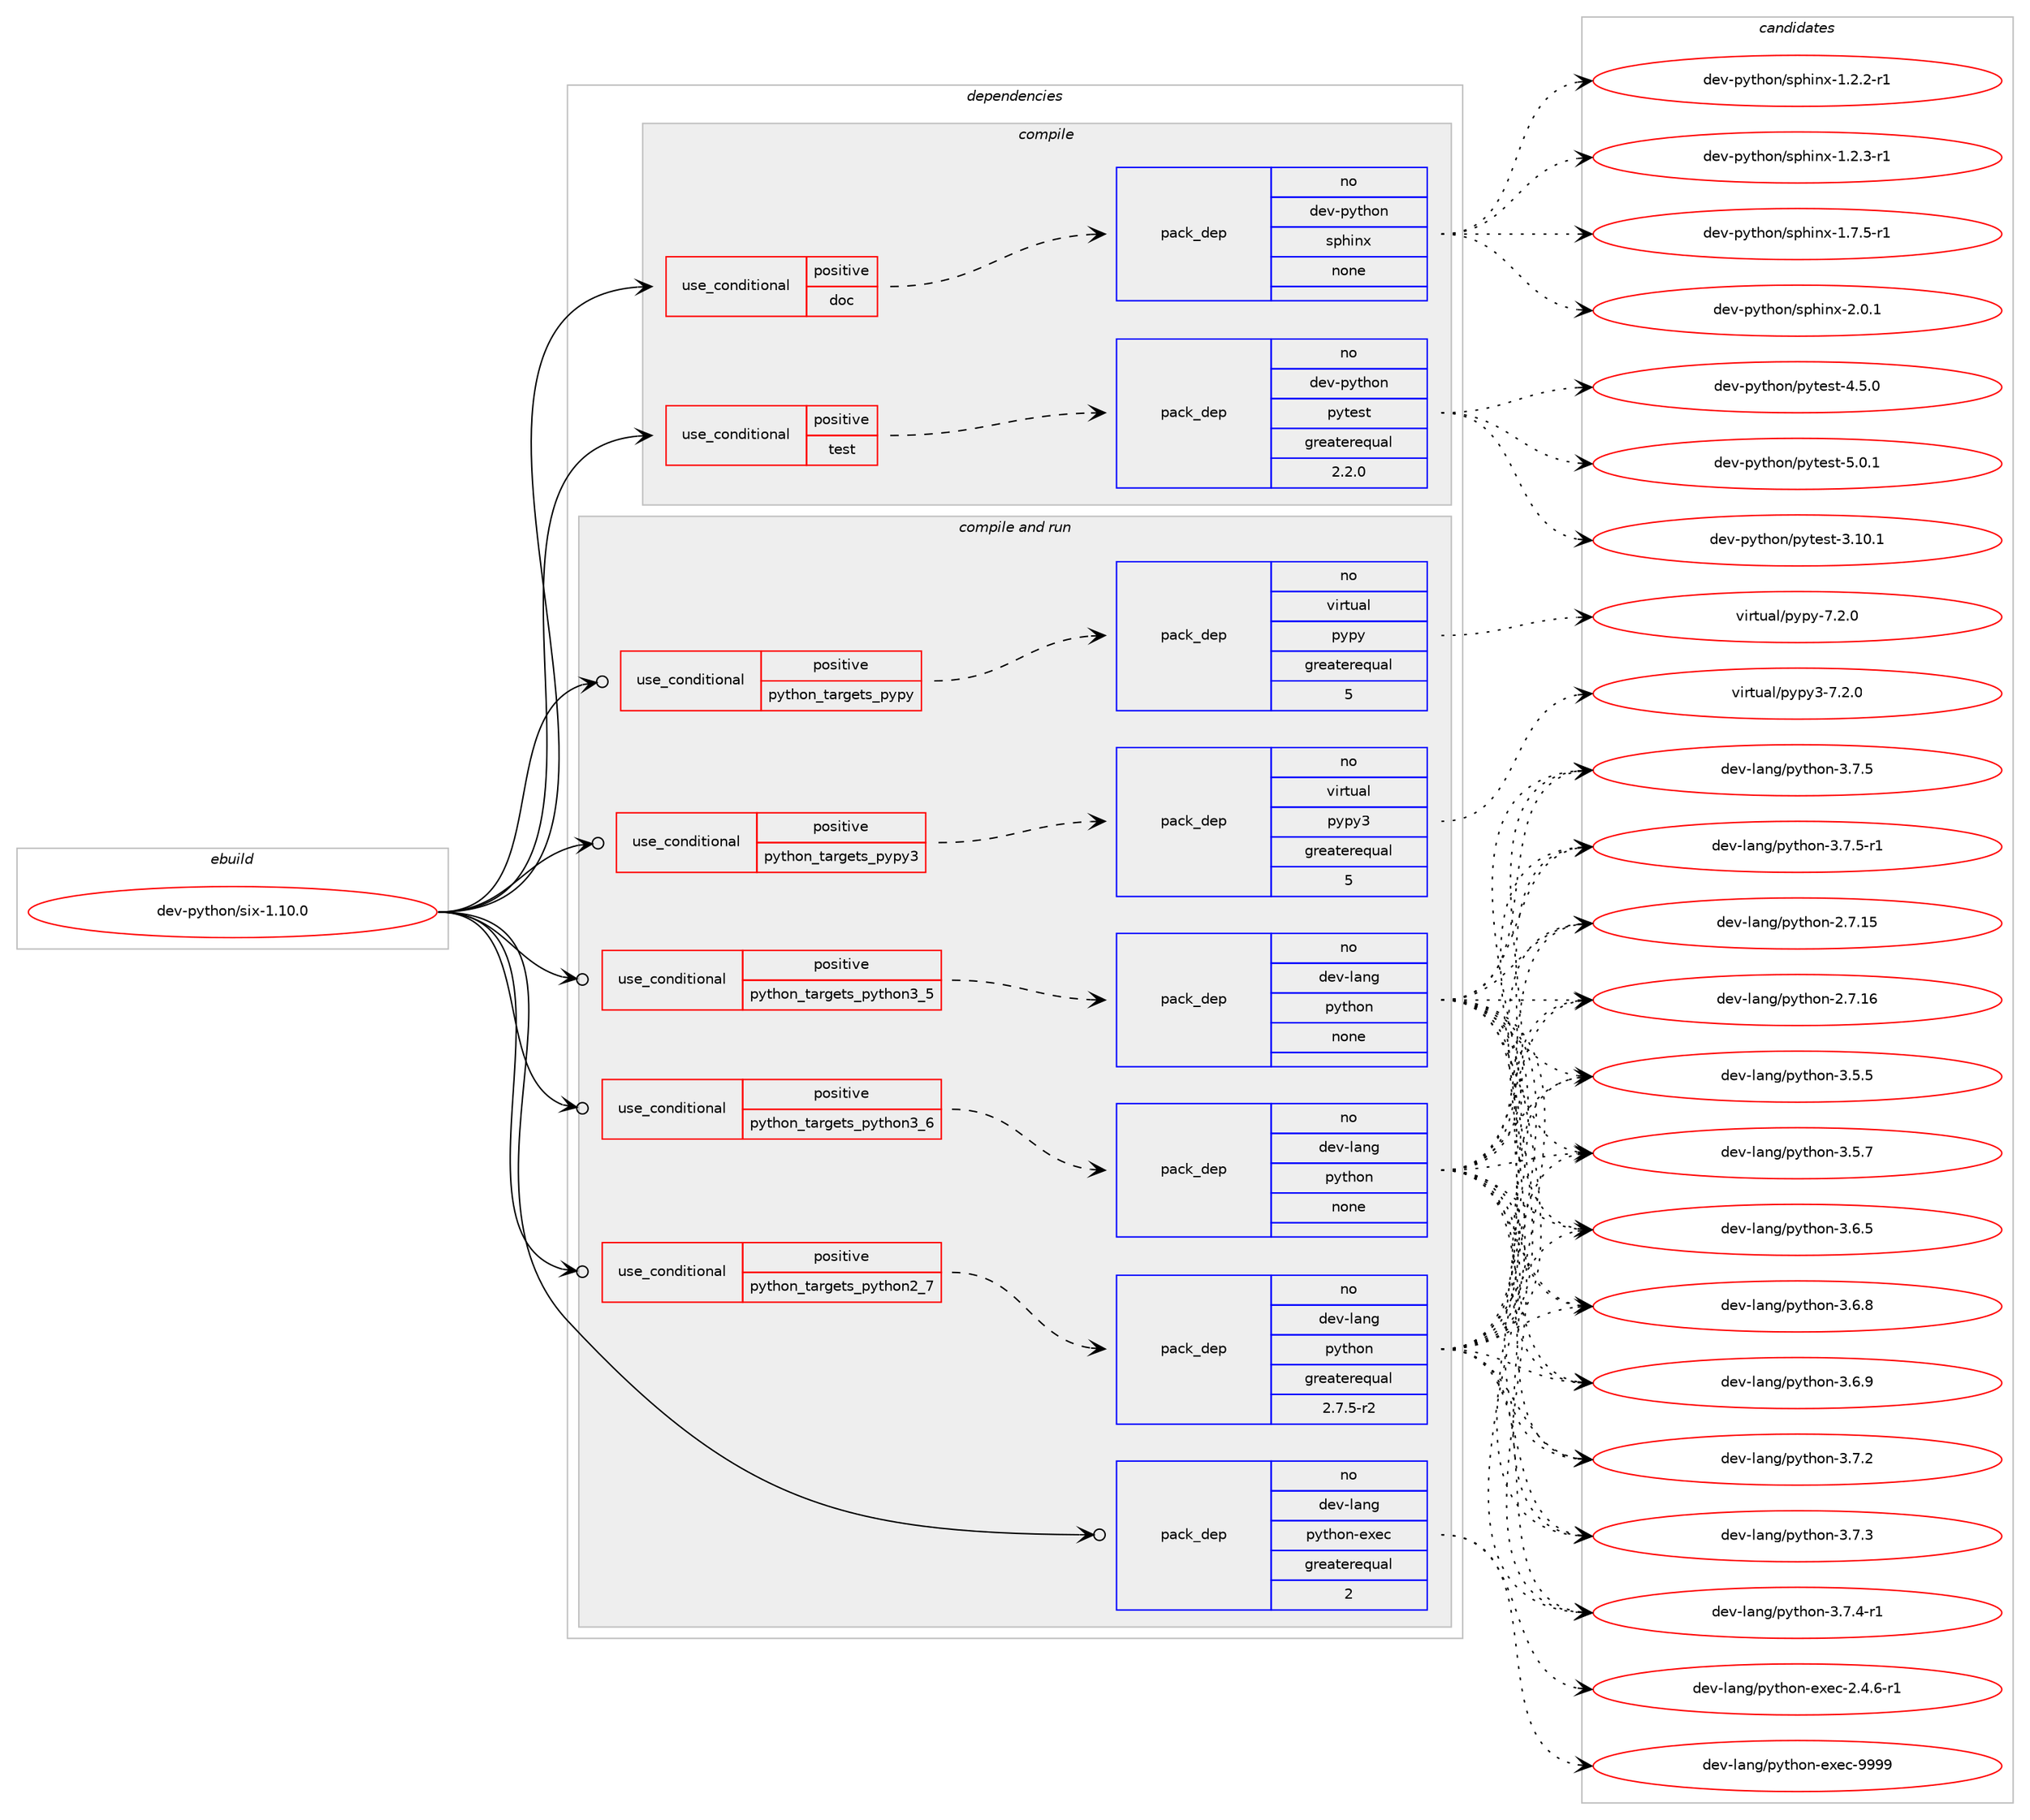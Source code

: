 digraph prolog {

# *************
# Graph options
# *************

newrank=true;
concentrate=true;
compound=true;
graph [rankdir=LR,fontname=Helvetica,fontsize=10,ranksep=1.5];#, ranksep=2.5, nodesep=0.2];
edge  [arrowhead=vee];
node  [fontname=Helvetica,fontsize=10];

# **********
# The ebuild
# **********

subgraph cluster_leftcol {
color=gray;
rank=same;
label=<<i>ebuild</i>>;
id [label="dev-python/six-1.10.0", color=red, width=4, href="../dev-python/six-1.10.0.svg"];
}

# ****************
# The dependencies
# ****************

subgraph cluster_midcol {
color=gray;
label=<<i>dependencies</i>>;
subgraph cluster_compile {
fillcolor="#eeeeee";
style=filled;
label=<<i>compile</i>>;
subgraph cond149410 {
dependency637381 [label=<<TABLE BORDER="0" CELLBORDER="1" CELLSPACING="0" CELLPADDING="4"><TR><TD ROWSPAN="3" CELLPADDING="10">use_conditional</TD></TR><TR><TD>positive</TD></TR><TR><TD>doc</TD></TR></TABLE>>, shape=none, color=red];
subgraph pack476090 {
dependency637382 [label=<<TABLE BORDER="0" CELLBORDER="1" CELLSPACING="0" CELLPADDING="4" WIDTH="220"><TR><TD ROWSPAN="6" CELLPADDING="30">pack_dep</TD></TR><TR><TD WIDTH="110">no</TD></TR><TR><TD>dev-python</TD></TR><TR><TD>sphinx</TD></TR><TR><TD>none</TD></TR><TR><TD></TD></TR></TABLE>>, shape=none, color=blue];
}
dependency637381:e -> dependency637382:w [weight=20,style="dashed",arrowhead="vee"];
}
id:e -> dependency637381:w [weight=20,style="solid",arrowhead="vee"];
subgraph cond149411 {
dependency637383 [label=<<TABLE BORDER="0" CELLBORDER="1" CELLSPACING="0" CELLPADDING="4"><TR><TD ROWSPAN="3" CELLPADDING="10">use_conditional</TD></TR><TR><TD>positive</TD></TR><TR><TD>test</TD></TR></TABLE>>, shape=none, color=red];
subgraph pack476091 {
dependency637384 [label=<<TABLE BORDER="0" CELLBORDER="1" CELLSPACING="0" CELLPADDING="4" WIDTH="220"><TR><TD ROWSPAN="6" CELLPADDING="30">pack_dep</TD></TR><TR><TD WIDTH="110">no</TD></TR><TR><TD>dev-python</TD></TR><TR><TD>pytest</TD></TR><TR><TD>greaterequal</TD></TR><TR><TD>2.2.0</TD></TR></TABLE>>, shape=none, color=blue];
}
dependency637383:e -> dependency637384:w [weight=20,style="dashed",arrowhead="vee"];
}
id:e -> dependency637383:w [weight=20,style="solid",arrowhead="vee"];
}
subgraph cluster_compileandrun {
fillcolor="#eeeeee";
style=filled;
label=<<i>compile and run</i>>;
subgraph cond149412 {
dependency637385 [label=<<TABLE BORDER="0" CELLBORDER="1" CELLSPACING="0" CELLPADDING="4"><TR><TD ROWSPAN="3" CELLPADDING="10">use_conditional</TD></TR><TR><TD>positive</TD></TR><TR><TD>python_targets_pypy</TD></TR></TABLE>>, shape=none, color=red];
subgraph pack476092 {
dependency637386 [label=<<TABLE BORDER="0" CELLBORDER="1" CELLSPACING="0" CELLPADDING="4" WIDTH="220"><TR><TD ROWSPAN="6" CELLPADDING="30">pack_dep</TD></TR><TR><TD WIDTH="110">no</TD></TR><TR><TD>virtual</TD></TR><TR><TD>pypy</TD></TR><TR><TD>greaterequal</TD></TR><TR><TD>5</TD></TR></TABLE>>, shape=none, color=blue];
}
dependency637385:e -> dependency637386:w [weight=20,style="dashed",arrowhead="vee"];
}
id:e -> dependency637385:w [weight=20,style="solid",arrowhead="odotvee"];
subgraph cond149413 {
dependency637387 [label=<<TABLE BORDER="0" CELLBORDER="1" CELLSPACING="0" CELLPADDING="4"><TR><TD ROWSPAN="3" CELLPADDING="10">use_conditional</TD></TR><TR><TD>positive</TD></TR><TR><TD>python_targets_pypy3</TD></TR></TABLE>>, shape=none, color=red];
subgraph pack476093 {
dependency637388 [label=<<TABLE BORDER="0" CELLBORDER="1" CELLSPACING="0" CELLPADDING="4" WIDTH="220"><TR><TD ROWSPAN="6" CELLPADDING="30">pack_dep</TD></TR><TR><TD WIDTH="110">no</TD></TR><TR><TD>virtual</TD></TR><TR><TD>pypy3</TD></TR><TR><TD>greaterequal</TD></TR><TR><TD>5</TD></TR></TABLE>>, shape=none, color=blue];
}
dependency637387:e -> dependency637388:w [weight=20,style="dashed",arrowhead="vee"];
}
id:e -> dependency637387:w [weight=20,style="solid",arrowhead="odotvee"];
subgraph cond149414 {
dependency637389 [label=<<TABLE BORDER="0" CELLBORDER="1" CELLSPACING="0" CELLPADDING="4"><TR><TD ROWSPAN="3" CELLPADDING="10">use_conditional</TD></TR><TR><TD>positive</TD></TR><TR><TD>python_targets_python2_7</TD></TR></TABLE>>, shape=none, color=red];
subgraph pack476094 {
dependency637390 [label=<<TABLE BORDER="0" CELLBORDER="1" CELLSPACING="0" CELLPADDING="4" WIDTH="220"><TR><TD ROWSPAN="6" CELLPADDING="30">pack_dep</TD></TR><TR><TD WIDTH="110">no</TD></TR><TR><TD>dev-lang</TD></TR><TR><TD>python</TD></TR><TR><TD>greaterequal</TD></TR><TR><TD>2.7.5-r2</TD></TR></TABLE>>, shape=none, color=blue];
}
dependency637389:e -> dependency637390:w [weight=20,style="dashed",arrowhead="vee"];
}
id:e -> dependency637389:w [weight=20,style="solid",arrowhead="odotvee"];
subgraph cond149415 {
dependency637391 [label=<<TABLE BORDER="0" CELLBORDER="1" CELLSPACING="0" CELLPADDING="4"><TR><TD ROWSPAN="3" CELLPADDING="10">use_conditional</TD></TR><TR><TD>positive</TD></TR><TR><TD>python_targets_python3_5</TD></TR></TABLE>>, shape=none, color=red];
subgraph pack476095 {
dependency637392 [label=<<TABLE BORDER="0" CELLBORDER="1" CELLSPACING="0" CELLPADDING="4" WIDTH="220"><TR><TD ROWSPAN="6" CELLPADDING="30">pack_dep</TD></TR><TR><TD WIDTH="110">no</TD></TR><TR><TD>dev-lang</TD></TR><TR><TD>python</TD></TR><TR><TD>none</TD></TR><TR><TD></TD></TR></TABLE>>, shape=none, color=blue];
}
dependency637391:e -> dependency637392:w [weight=20,style="dashed",arrowhead="vee"];
}
id:e -> dependency637391:w [weight=20,style="solid",arrowhead="odotvee"];
subgraph cond149416 {
dependency637393 [label=<<TABLE BORDER="0" CELLBORDER="1" CELLSPACING="0" CELLPADDING="4"><TR><TD ROWSPAN="3" CELLPADDING="10">use_conditional</TD></TR><TR><TD>positive</TD></TR><TR><TD>python_targets_python3_6</TD></TR></TABLE>>, shape=none, color=red];
subgraph pack476096 {
dependency637394 [label=<<TABLE BORDER="0" CELLBORDER="1" CELLSPACING="0" CELLPADDING="4" WIDTH="220"><TR><TD ROWSPAN="6" CELLPADDING="30">pack_dep</TD></TR><TR><TD WIDTH="110">no</TD></TR><TR><TD>dev-lang</TD></TR><TR><TD>python</TD></TR><TR><TD>none</TD></TR><TR><TD></TD></TR></TABLE>>, shape=none, color=blue];
}
dependency637393:e -> dependency637394:w [weight=20,style="dashed",arrowhead="vee"];
}
id:e -> dependency637393:w [weight=20,style="solid",arrowhead="odotvee"];
subgraph pack476097 {
dependency637395 [label=<<TABLE BORDER="0" CELLBORDER="1" CELLSPACING="0" CELLPADDING="4" WIDTH="220"><TR><TD ROWSPAN="6" CELLPADDING="30">pack_dep</TD></TR><TR><TD WIDTH="110">no</TD></TR><TR><TD>dev-lang</TD></TR><TR><TD>python-exec</TD></TR><TR><TD>greaterequal</TD></TR><TR><TD>2</TD></TR></TABLE>>, shape=none, color=blue];
}
id:e -> dependency637395:w [weight=20,style="solid",arrowhead="odotvee"];
}
subgraph cluster_run {
fillcolor="#eeeeee";
style=filled;
label=<<i>run</i>>;
}
}

# **************
# The candidates
# **************

subgraph cluster_choices {
rank=same;
color=gray;
label=<<i>candidates</i>>;

subgraph choice476090 {
color=black;
nodesep=1;
choice10010111845112121116104111110471151121041051101204549465046504511449 [label="dev-python/sphinx-1.2.2-r1", color=red, width=4,href="../dev-python/sphinx-1.2.2-r1.svg"];
choice10010111845112121116104111110471151121041051101204549465046514511449 [label="dev-python/sphinx-1.2.3-r1", color=red, width=4,href="../dev-python/sphinx-1.2.3-r1.svg"];
choice10010111845112121116104111110471151121041051101204549465546534511449 [label="dev-python/sphinx-1.7.5-r1", color=red, width=4,href="../dev-python/sphinx-1.7.5-r1.svg"];
choice1001011184511212111610411111047115112104105110120455046484649 [label="dev-python/sphinx-2.0.1", color=red, width=4,href="../dev-python/sphinx-2.0.1.svg"];
dependency637382:e -> choice10010111845112121116104111110471151121041051101204549465046504511449:w [style=dotted,weight="100"];
dependency637382:e -> choice10010111845112121116104111110471151121041051101204549465046514511449:w [style=dotted,weight="100"];
dependency637382:e -> choice10010111845112121116104111110471151121041051101204549465546534511449:w [style=dotted,weight="100"];
dependency637382:e -> choice1001011184511212111610411111047115112104105110120455046484649:w [style=dotted,weight="100"];
}
subgraph choice476091 {
color=black;
nodesep=1;
choice100101118451121211161041111104711212111610111511645514649484649 [label="dev-python/pytest-3.10.1", color=red, width=4,href="../dev-python/pytest-3.10.1.svg"];
choice1001011184511212111610411111047112121116101115116455246534648 [label="dev-python/pytest-4.5.0", color=red, width=4,href="../dev-python/pytest-4.5.0.svg"];
choice1001011184511212111610411111047112121116101115116455346484649 [label="dev-python/pytest-5.0.1", color=red, width=4,href="../dev-python/pytest-5.0.1.svg"];
dependency637384:e -> choice100101118451121211161041111104711212111610111511645514649484649:w [style=dotted,weight="100"];
dependency637384:e -> choice1001011184511212111610411111047112121116101115116455246534648:w [style=dotted,weight="100"];
dependency637384:e -> choice1001011184511212111610411111047112121116101115116455346484649:w [style=dotted,weight="100"];
}
subgraph choice476092 {
color=black;
nodesep=1;
choice1181051141161179710847112121112121455546504648 [label="virtual/pypy-7.2.0", color=red, width=4,href="../virtual/pypy-7.2.0.svg"];
dependency637386:e -> choice1181051141161179710847112121112121455546504648:w [style=dotted,weight="100"];
}
subgraph choice476093 {
color=black;
nodesep=1;
choice118105114116117971084711212111212151455546504648 [label="virtual/pypy3-7.2.0", color=red, width=4,href="../virtual/pypy3-7.2.0.svg"];
dependency637388:e -> choice118105114116117971084711212111212151455546504648:w [style=dotted,weight="100"];
}
subgraph choice476094 {
color=black;
nodesep=1;
choice10010111845108971101034711212111610411111045504655464953 [label="dev-lang/python-2.7.15", color=red, width=4,href="../dev-lang/python-2.7.15.svg"];
choice10010111845108971101034711212111610411111045504655464954 [label="dev-lang/python-2.7.16", color=red, width=4,href="../dev-lang/python-2.7.16.svg"];
choice100101118451089711010347112121116104111110455146534653 [label="dev-lang/python-3.5.5", color=red, width=4,href="../dev-lang/python-3.5.5.svg"];
choice100101118451089711010347112121116104111110455146534655 [label="dev-lang/python-3.5.7", color=red, width=4,href="../dev-lang/python-3.5.7.svg"];
choice100101118451089711010347112121116104111110455146544653 [label="dev-lang/python-3.6.5", color=red, width=4,href="../dev-lang/python-3.6.5.svg"];
choice100101118451089711010347112121116104111110455146544656 [label="dev-lang/python-3.6.8", color=red, width=4,href="../dev-lang/python-3.6.8.svg"];
choice100101118451089711010347112121116104111110455146544657 [label="dev-lang/python-3.6.9", color=red, width=4,href="../dev-lang/python-3.6.9.svg"];
choice100101118451089711010347112121116104111110455146554650 [label="dev-lang/python-3.7.2", color=red, width=4,href="../dev-lang/python-3.7.2.svg"];
choice100101118451089711010347112121116104111110455146554651 [label="dev-lang/python-3.7.3", color=red, width=4,href="../dev-lang/python-3.7.3.svg"];
choice1001011184510897110103471121211161041111104551465546524511449 [label="dev-lang/python-3.7.4-r1", color=red, width=4,href="../dev-lang/python-3.7.4-r1.svg"];
choice100101118451089711010347112121116104111110455146554653 [label="dev-lang/python-3.7.5", color=red, width=4,href="../dev-lang/python-3.7.5.svg"];
choice1001011184510897110103471121211161041111104551465546534511449 [label="dev-lang/python-3.7.5-r1", color=red, width=4,href="../dev-lang/python-3.7.5-r1.svg"];
dependency637390:e -> choice10010111845108971101034711212111610411111045504655464953:w [style=dotted,weight="100"];
dependency637390:e -> choice10010111845108971101034711212111610411111045504655464954:w [style=dotted,weight="100"];
dependency637390:e -> choice100101118451089711010347112121116104111110455146534653:w [style=dotted,weight="100"];
dependency637390:e -> choice100101118451089711010347112121116104111110455146534655:w [style=dotted,weight="100"];
dependency637390:e -> choice100101118451089711010347112121116104111110455146544653:w [style=dotted,weight="100"];
dependency637390:e -> choice100101118451089711010347112121116104111110455146544656:w [style=dotted,weight="100"];
dependency637390:e -> choice100101118451089711010347112121116104111110455146544657:w [style=dotted,weight="100"];
dependency637390:e -> choice100101118451089711010347112121116104111110455146554650:w [style=dotted,weight="100"];
dependency637390:e -> choice100101118451089711010347112121116104111110455146554651:w [style=dotted,weight="100"];
dependency637390:e -> choice1001011184510897110103471121211161041111104551465546524511449:w [style=dotted,weight="100"];
dependency637390:e -> choice100101118451089711010347112121116104111110455146554653:w [style=dotted,weight="100"];
dependency637390:e -> choice1001011184510897110103471121211161041111104551465546534511449:w [style=dotted,weight="100"];
}
subgraph choice476095 {
color=black;
nodesep=1;
choice10010111845108971101034711212111610411111045504655464953 [label="dev-lang/python-2.7.15", color=red, width=4,href="../dev-lang/python-2.7.15.svg"];
choice10010111845108971101034711212111610411111045504655464954 [label="dev-lang/python-2.7.16", color=red, width=4,href="../dev-lang/python-2.7.16.svg"];
choice100101118451089711010347112121116104111110455146534653 [label="dev-lang/python-3.5.5", color=red, width=4,href="../dev-lang/python-3.5.5.svg"];
choice100101118451089711010347112121116104111110455146534655 [label="dev-lang/python-3.5.7", color=red, width=4,href="../dev-lang/python-3.5.7.svg"];
choice100101118451089711010347112121116104111110455146544653 [label="dev-lang/python-3.6.5", color=red, width=4,href="../dev-lang/python-3.6.5.svg"];
choice100101118451089711010347112121116104111110455146544656 [label="dev-lang/python-3.6.8", color=red, width=4,href="../dev-lang/python-3.6.8.svg"];
choice100101118451089711010347112121116104111110455146544657 [label="dev-lang/python-3.6.9", color=red, width=4,href="../dev-lang/python-3.6.9.svg"];
choice100101118451089711010347112121116104111110455146554650 [label="dev-lang/python-3.7.2", color=red, width=4,href="../dev-lang/python-3.7.2.svg"];
choice100101118451089711010347112121116104111110455146554651 [label="dev-lang/python-3.7.3", color=red, width=4,href="../dev-lang/python-3.7.3.svg"];
choice1001011184510897110103471121211161041111104551465546524511449 [label="dev-lang/python-3.7.4-r1", color=red, width=4,href="../dev-lang/python-3.7.4-r1.svg"];
choice100101118451089711010347112121116104111110455146554653 [label="dev-lang/python-3.7.5", color=red, width=4,href="../dev-lang/python-3.7.5.svg"];
choice1001011184510897110103471121211161041111104551465546534511449 [label="dev-lang/python-3.7.5-r1", color=red, width=4,href="../dev-lang/python-3.7.5-r1.svg"];
dependency637392:e -> choice10010111845108971101034711212111610411111045504655464953:w [style=dotted,weight="100"];
dependency637392:e -> choice10010111845108971101034711212111610411111045504655464954:w [style=dotted,weight="100"];
dependency637392:e -> choice100101118451089711010347112121116104111110455146534653:w [style=dotted,weight="100"];
dependency637392:e -> choice100101118451089711010347112121116104111110455146534655:w [style=dotted,weight="100"];
dependency637392:e -> choice100101118451089711010347112121116104111110455146544653:w [style=dotted,weight="100"];
dependency637392:e -> choice100101118451089711010347112121116104111110455146544656:w [style=dotted,weight="100"];
dependency637392:e -> choice100101118451089711010347112121116104111110455146544657:w [style=dotted,weight="100"];
dependency637392:e -> choice100101118451089711010347112121116104111110455146554650:w [style=dotted,weight="100"];
dependency637392:e -> choice100101118451089711010347112121116104111110455146554651:w [style=dotted,weight="100"];
dependency637392:e -> choice1001011184510897110103471121211161041111104551465546524511449:w [style=dotted,weight="100"];
dependency637392:e -> choice100101118451089711010347112121116104111110455146554653:w [style=dotted,weight="100"];
dependency637392:e -> choice1001011184510897110103471121211161041111104551465546534511449:w [style=dotted,weight="100"];
}
subgraph choice476096 {
color=black;
nodesep=1;
choice10010111845108971101034711212111610411111045504655464953 [label="dev-lang/python-2.7.15", color=red, width=4,href="../dev-lang/python-2.7.15.svg"];
choice10010111845108971101034711212111610411111045504655464954 [label="dev-lang/python-2.7.16", color=red, width=4,href="../dev-lang/python-2.7.16.svg"];
choice100101118451089711010347112121116104111110455146534653 [label="dev-lang/python-3.5.5", color=red, width=4,href="../dev-lang/python-3.5.5.svg"];
choice100101118451089711010347112121116104111110455146534655 [label="dev-lang/python-3.5.7", color=red, width=4,href="../dev-lang/python-3.5.7.svg"];
choice100101118451089711010347112121116104111110455146544653 [label="dev-lang/python-3.6.5", color=red, width=4,href="../dev-lang/python-3.6.5.svg"];
choice100101118451089711010347112121116104111110455146544656 [label="dev-lang/python-3.6.8", color=red, width=4,href="../dev-lang/python-3.6.8.svg"];
choice100101118451089711010347112121116104111110455146544657 [label="dev-lang/python-3.6.9", color=red, width=4,href="../dev-lang/python-3.6.9.svg"];
choice100101118451089711010347112121116104111110455146554650 [label="dev-lang/python-3.7.2", color=red, width=4,href="../dev-lang/python-3.7.2.svg"];
choice100101118451089711010347112121116104111110455146554651 [label="dev-lang/python-3.7.3", color=red, width=4,href="../dev-lang/python-3.7.3.svg"];
choice1001011184510897110103471121211161041111104551465546524511449 [label="dev-lang/python-3.7.4-r1", color=red, width=4,href="../dev-lang/python-3.7.4-r1.svg"];
choice100101118451089711010347112121116104111110455146554653 [label="dev-lang/python-3.7.5", color=red, width=4,href="../dev-lang/python-3.7.5.svg"];
choice1001011184510897110103471121211161041111104551465546534511449 [label="dev-lang/python-3.7.5-r1", color=red, width=4,href="../dev-lang/python-3.7.5-r1.svg"];
dependency637394:e -> choice10010111845108971101034711212111610411111045504655464953:w [style=dotted,weight="100"];
dependency637394:e -> choice10010111845108971101034711212111610411111045504655464954:w [style=dotted,weight="100"];
dependency637394:e -> choice100101118451089711010347112121116104111110455146534653:w [style=dotted,weight="100"];
dependency637394:e -> choice100101118451089711010347112121116104111110455146534655:w [style=dotted,weight="100"];
dependency637394:e -> choice100101118451089711010347112121116104111110455146544653:w [style=dotted,weight="100"];
dependency637394:e -> choice100101118451089711010347112121116104111110455146544656:w [style=dotted,weight="100"];
dependency637394:e -> choice100101118451089711010347112121116104111110455146544657:w [style=dotted,weight="100"];
dependency637394:e -> choice100101118451089711010347112121116104111110455146554650:w [style=dotted,weight="100"];
dependency637394:e -> choice100101118451089711010347112121116104111110455146554651:w [style=dotted,weight="100"];
dependency637394:e -> choice1001011184510897110103471121211161041111104551465546524511449:w [style=dotted,weight="100"];
dependency637394:e -> choice100101118451089711010347112121116104111110455146554653:w [style=dotted,weight="100"];
dependency637394:e -> choice1001011184510897110103471121211161041111104551465546534511449:w [style=dotted,weight="100"];
}
subgraph choice476097 {
color=black;
nodesep=1;
choice10010111845108971101034711212111610411111045101120101994550465246544511449 [label="dev-lang/python-exec-2.4.6-r1", color=red, width=4,href="../dev-lang/python-exec-2.4.6-r1.svg"];
choice10010111845108971101034711212111610411111045101120101994557575757 [label="dev-lang/python-exec-9999", color=red, width=4,href="../dev-lang/python-exec-9999.svg"];
dependency637395:e -> choice10010111845108971101034711212111610411111045101120101994550465246544511449:w [style=dotted,weight="100"];
dependency637395:e -> choice10010111845108971101034711212111610411111045101120101994557575757:w [style=dotted,weight="100"];
}
}

}
